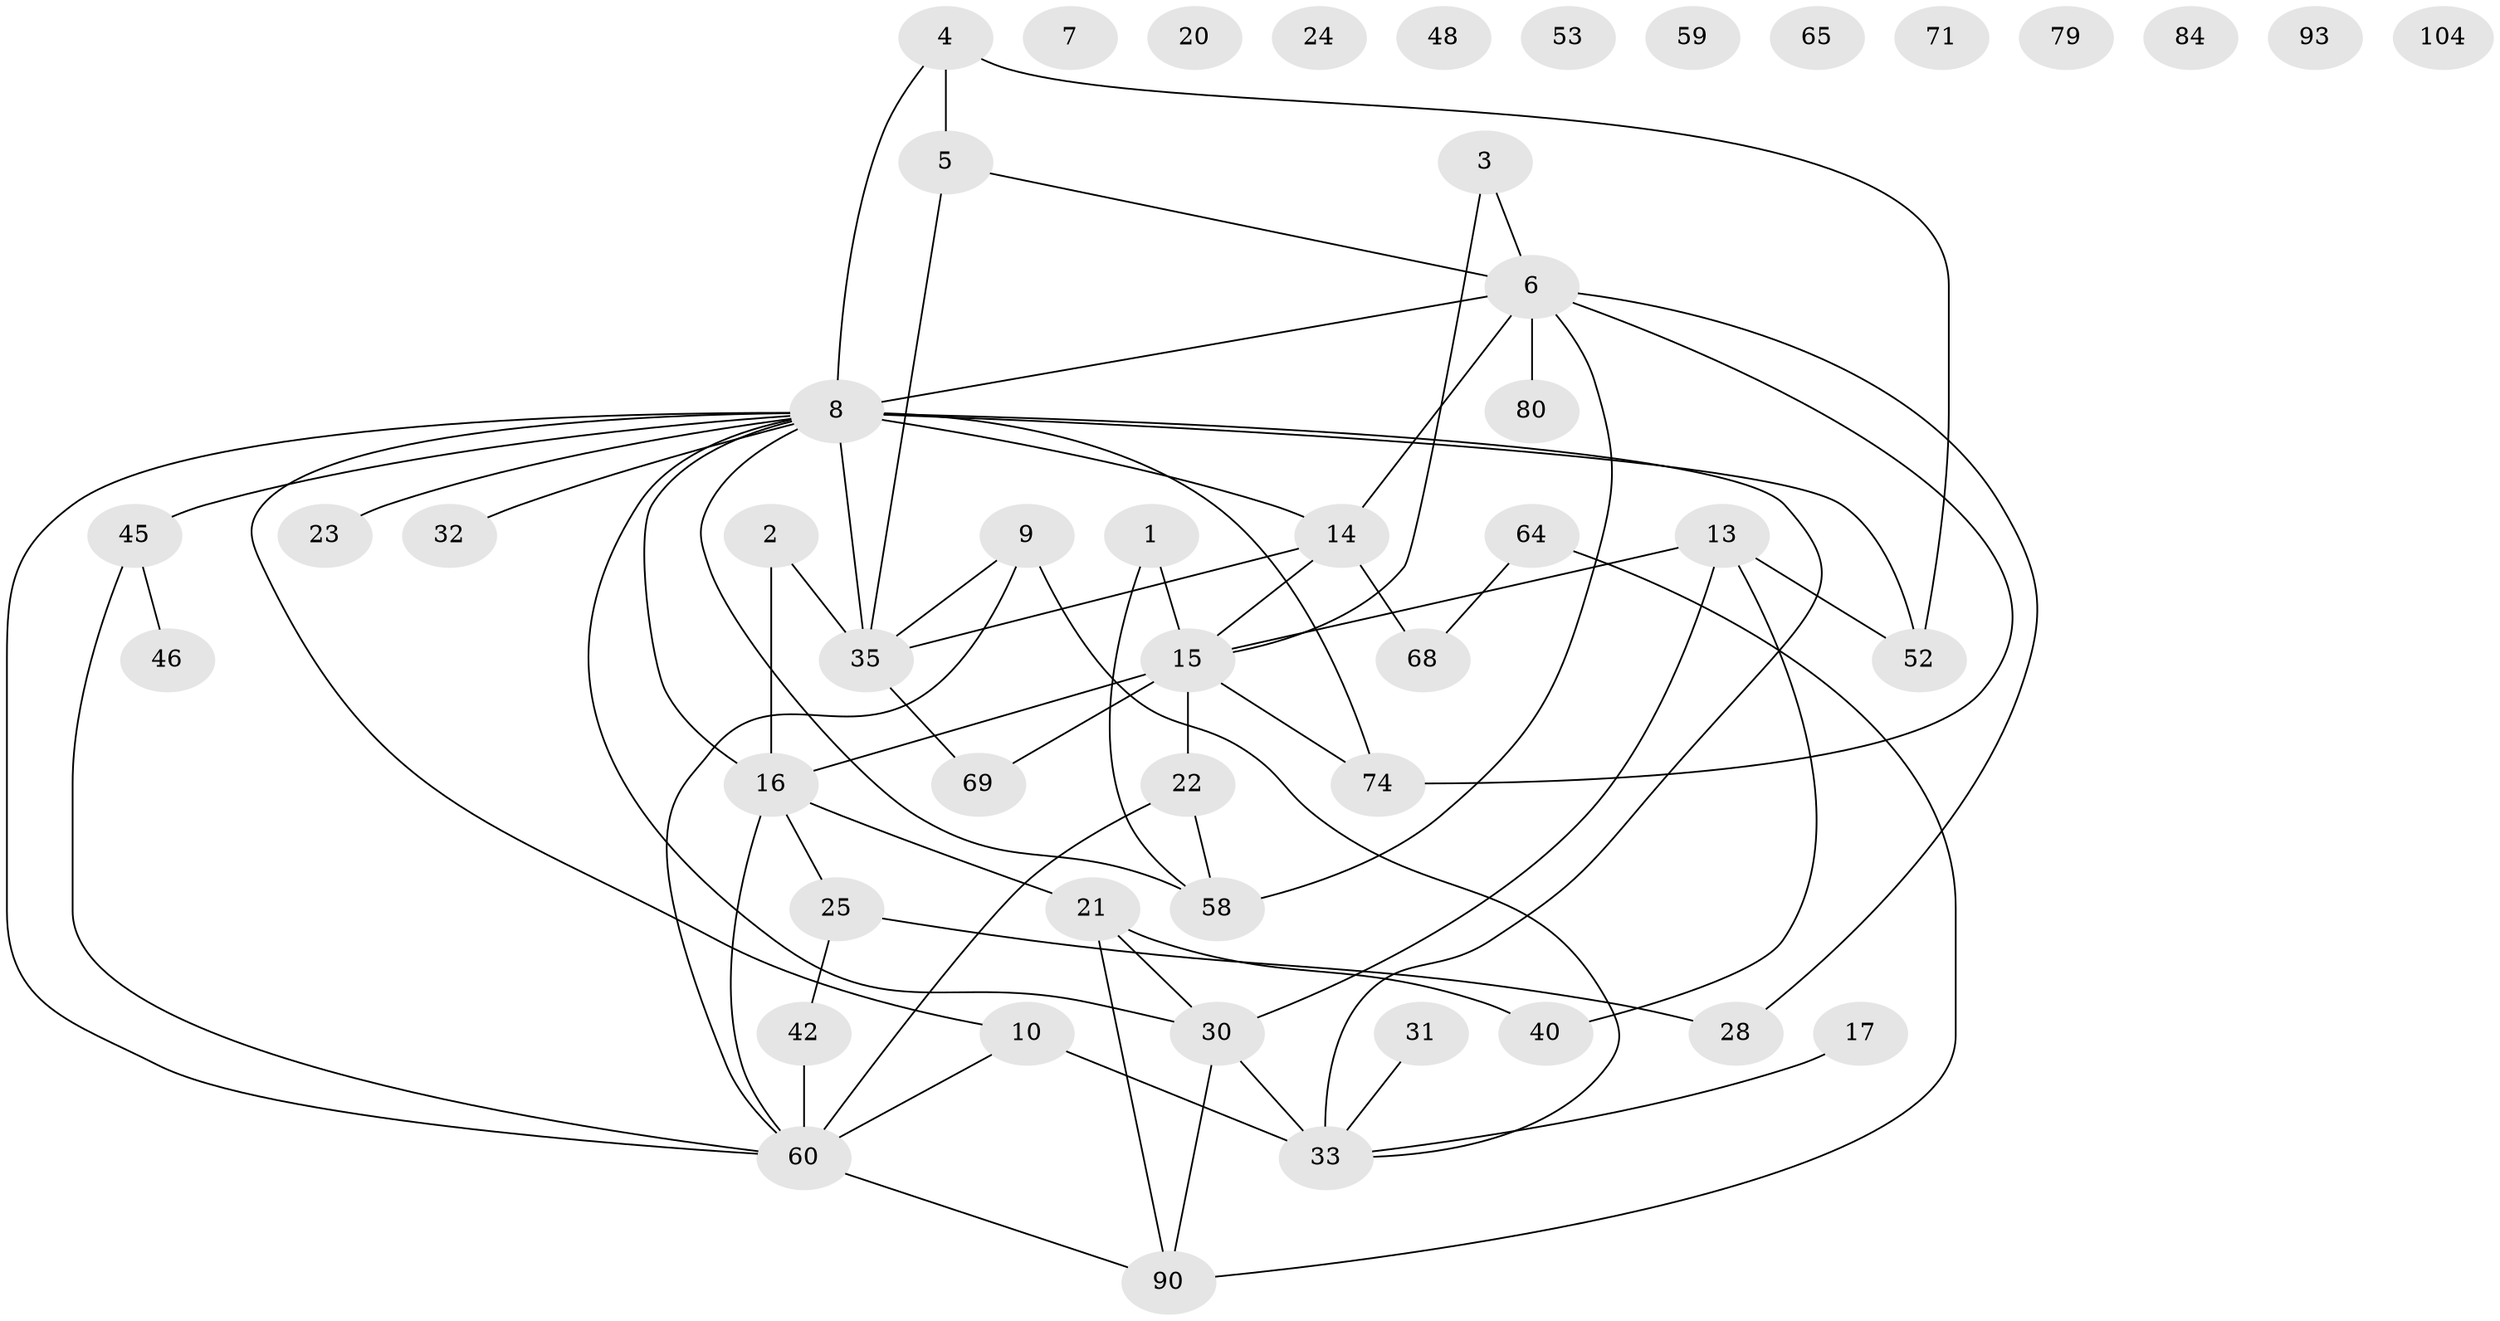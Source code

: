 // original degree distribution, {2: 0.24770642201834864, 3: 0.24770642201834864, 4: 0.1743119266055046, 0: 0.11009174311926606, 1: 0.1651376146788991, 5: 0.01834862385321101, 7: 0.009174311926605505, 6: 0.027522935779816515}
// Generated by graph-tools (version 1.1) at 2025/16/03/04/25 18:16:45]
// undirected, 49 vertices, 67 edges
graph export_dot {
graph [start="1"]
  node [color=gray90,style=filled];
  1 [super="+108"];
  2 [super="+26"];
  3 [super="+63+54"];
  4 [super="+11"];
  5 [super="+105"];
  6 [super="+85+38"];
  7;
  8 [super="+12+36+49"];
  9 [super="+37"];
  10 [super="+41"];
  13 [super="+78+66"];
  14 [super="+34"];
  15 [super="+29+95"];
  16 [super="+51+57+77"];
  17;
  20;
  21 [super="+92+27"];
  22 [super="+55+86"];
  23;
  24;
  25 [super="+82+72"];
  28 [super="+47"];
  30 [super="+87"];
  31;
  32 [super="+39"];
  33 [super="+62"];
  35 [super="+67+43"];
  40;
  42 [super="+50"];
  45;
  46 [super="+88+75"];
  48;
  52;
  53;
  58 [super="+83"];
  59;
  60 [super="+70+76"];
  64 [super="+91+73"];
  65;
  68;
  69;
  71;
  74;
  79;
  80;
  84;
  90;
  93;
  104;
  1 -- 15;
  1 -- 58;
  2 -- 16 [weight=2];
  2 -- 35;
  3 -- 15;
  3 -- 6;
  4 -- 8;
  4 -- 5;
  4 -- 52;
  5 -- 35;
  5 -- 6;
  6 -- 14;
  6 -- 80;
  6 -- 58;
  6 -- 74;
  6 -- 28;
  6 -- 8;
  8 -- 33 [weight=2];
  8 -- 10;
  8 -- 74 [weight=2];
  8 -- 45;
  8 -- 52;
  8 -- 23;
  8 -- 58;
  8 -- 60;
  8 -- 14;
  8 -- 32;
  8 -- 30;
  8 -- 16;
  8 -- 35;
  9 -- 60;
  9 -- 33;
  9 -- 35;
  10 -- 60;
  10 -- 33;
  13 -- 40;
  13 -- 30;
  13 -- 15;
  13 -- 52;
  14 -- 68;
  14 -- 15;
  14 -- 35;
  15 -- 69;
  15 -- 74;
  15 -- 16;
  15 -- 22;
  16 -- 60;
  16 -- 21;
  16 -- 25;
  17 -- 33;
  21 -- 40;
  21 -- 90;
  21 -- 30;
  22 -- 60;
  22 -- 58;
  25 -- 42;
  25 -- 28;
  30 -- 90;
  30 -- 33;
  31 -- 33;
  35 -- 69;
  42 -- 60 [weight=2];
  45 -- 46;
  45 -- 60;
  60 -- 90;
  64 -- 90;
  64 -- 68;
}
